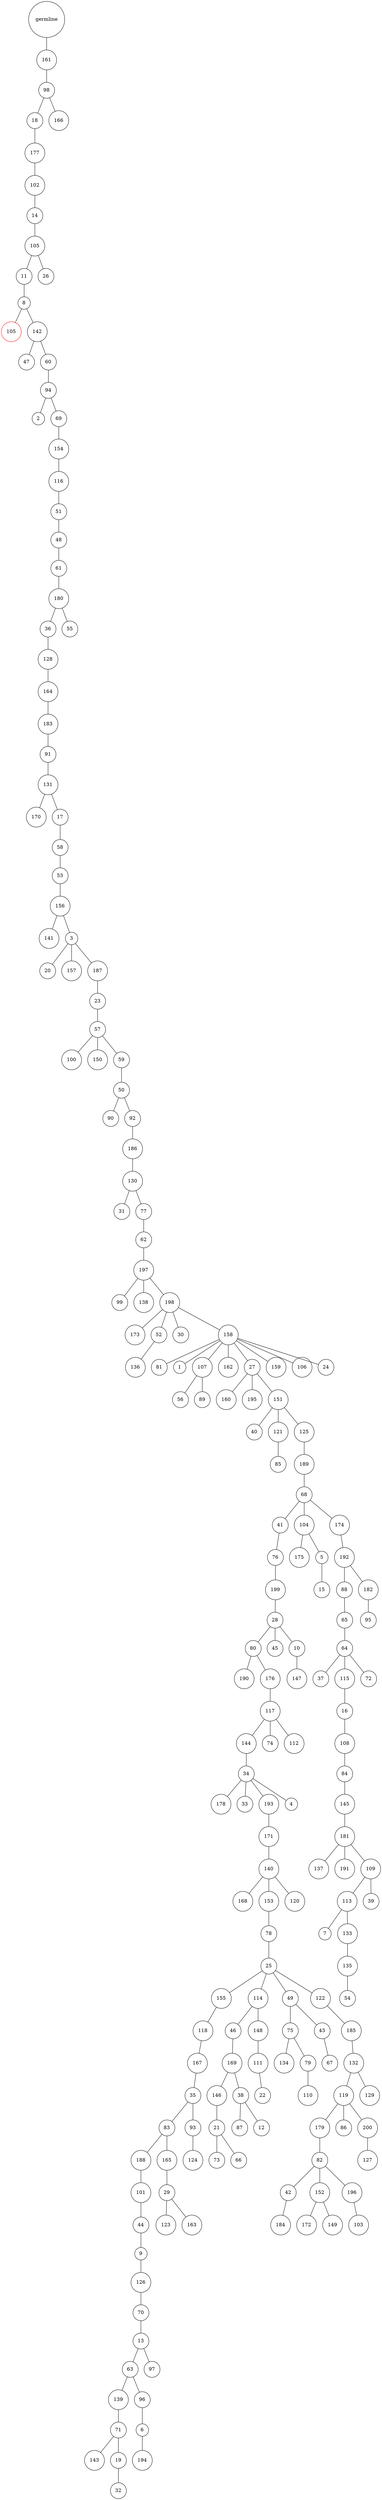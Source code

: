 graph {
	rankdir=UD;
	splines=line;
	node [shape=circle]
	"0x7fd053c51be0" [label="germline"];
	"0x7fd053c51c10" [label="161"];
	"0x7fd053c51be0" -- "0x7fd053c51c10" ;
	"0x7fd053c51c40" [label="98"];
	"0x7fd053c51c10" -- "0x7fd053c51c40" ;
	"0x7fd053c51c70" [label="18"];
	"0x7fd053c51c40" -- "0x7fd053c51c70" ;
	"0x7fd053c51ca0" [label="177"];
	"0x7fd053c51c70" -- "0x7fd053c51ca0" ;
	"0x7fd053c51cd0" [label="102"];
	"0x7fd053c51ca0" -- "0x7fd053c51cd0" ;
	"0x7fd053c51d00" [label="14"];
	"0x7fd053c51cd0" -- "0x7fd053c51d00" ;
	"0x7fd053c51d30" [label="105"];
	"0x7fd053c51d00" -- "0x7fd053c51d30" ;
	"0x7fd053c51d60" [label="11"];
	"0x7fd053c51d30" -- "0x7fd053c51d60" ;
	"0x7fd053c51d90" [label="8"];
	"0x7fd053c51d60" -- "0x7fd053c51d90" ;
	"0x7fd053c51dc0" [label="105",color="red"];
	"0x7fd053c51d90" -- "0x7fd053c51dc0" ;
	"0x7fd053c51df0" [label="142"];
	"0x7fd053c51d90" -- "0x7fd053c51df0" ;
	"0x7fd053c51e20" [label="47"];
	"0x7fd053c51df0" -- "0x7fd053c51e20" ;
	"0x7fd053c51e50" [label="60"];
	"0x7fd053c51df0" -- "0x7fd053c51e50" ;
	"0x7fd053c51e80" [label="94"];
	"0x7fd053c51e50" -- "0x7fd053c51e80" ;
	"0x7fd053c51eb0" [label="2"];
	"0x7fd053c51e80" -- "0x7fd053c51eb0" ;
	"0x7fd053c51ee0" [label="69"];
	"0x7fd053c51e80" -- "0x7fd053c51ee0" ;
	"0x7fd053c51f10" [label="154"];
	"0x7fd053c51ee0" -- "0x7fd053c51f10" ;
	"0x7fd053c51f40" [label="116"];
	"0x7fd053c51f10" -- "0x7fd053c51f40" ;
	"0x7fd053c51f70" [label="51"];
	"0x7fd053c51f40" -- "0x7fd053c51f70" ;
	"0x7fd053c51fa0" [label="48"];
	"0x7fd053c51f70" -- "0x7fd053c51fa0" ;
	"0x7fd053c51fd0" [label="61"];
	"0x7fd053c51fa0" -- "0x7fd053c51fd0" ;
	"0x7fd053c53040" [label="180"];
	"0x7fd053c51fd0" -- "0x7fd053c53040" ;
	"0x7fd053c53070" [label="36"];
	"0x7fd053c53040" -- "0x7fd053c53070" ;
	"0x7fd053c530a0" [label="128"];
	"0x7fd053c53070" -- "0x7fd053c530a0" ;
	"0x7fd053c530d0" [label="164"];
	"0x7fd053c530a0" -- "0x7fd053c530d0" ;
	"0x7fd053c53100" [label="183"];
	"0x7fd053c530d0" -- "0x7fd053c53100" ;
	"0x7fd053c53130" [label="91"];
	"0x7fd053c53100" -- "0x7fd053c53130" ;
	"0x7fd053c53160" [label="131"];
	"0x7fd053c53130" -- "0x7fd053c53160" ;
	"0x7fd053c53190" [label="170"];
	"0x7fd053c53160" -- "0x7fd053c53190" ;
	"0x7fd053c531c0" [label="17"];
	"0x7fd053c53160" -- "0x7fd053c531c0" ;
	"0x7fd053c531f0" [label="58"];
	"0x7fd053c531c0" -- "0x7fd053c531f0" ;
	"0x7fd053c53220" [label="53"];
	"0x7fd053c531f0" -- "0x7fd053c53220" ;
	"0x7fd053c53250" [label="156"];
	"0x7fd053c53220" -- "0x7fd053c53250" ;
	"0x7fd053c53280" [label="141"];
	"0x7fd053c53250" -- "0x7fd053c53280" ;
	"0x7fd053c532b0" [label="3"];
	"0x7fd053c53250" -- "0x7fd053c532b0" ;
	"0x7fd053c532e0" [label="20"];
	"0x7fd053c532b0" -- "0x7fd053c532e0" ;
	"0x7fd053c53310" [label="157"];
	"0x7fd053c532b0" -- "0x7fd053c53310" ;
	"0x7fd053c53340" [label="187"];
	"0x7fd053c532b0" -- "0x7fd053c53340" ;
	"0x7fd053c53370" [label="23"];
	"0x7fd053c53340" -- "0x7fd053c53370" ;
	"0x7fd053c533a0" [label="57"];
	"0x7fd053c53370" -- "0x7fd053c533a0" ;
	"0x7fd053c533d0" [label="100"];
	"0x7fd053c533a0" -- "0x7fd053c533d0" ;
	"0x7fd053c53400" [label="150"];
	"0x7fd053c533a0" -- "0x7fd053c53400" ;
	"0x7fd053c53430" [label="59"];
	"0x7fd053c533a0" -- "0x7fd053c53430" ;
	"0x7fd053c53460" [label="50"];
	"0x7fd053c53430" -- "0x7fd053c53460" ;
	"0x7fd053c53490" [label="90"];
	"0x7fd053c53460" -- "0x7fd053c53490" ;
	"0x7fd053c534c0" [label="92"];
	"0x7fd053c53460" -- "0x7fd053c534c0" ;
	"0x7fd053c534f0" [label="186"];
	"0x7fd053c534c0" -- "0x7fd053c534f0" ;
	"0x7fd053c53520" [label="130"];
	"0x7fd053c534f0" -- "0x7fd053c53520" ;
	"0x7fd053c53550" [label="31"];
	"0x7fd053c53520" -- "0x7fd053c53550" ;
	"0x7fd053c53580" [label="77"];
	"0x7fd053c53520" -- "0x7fd053c53580" ;
	"0x7fd053c535b0" [label="62"];
	"0x7fd053c53580" -- "0x7fd053c535b0" ;
	"0x7fd053c535e0" [label="197"];
	"0x7fd053c535b0" -- "0x7fd053c535e0" ;
	"0x7fd053c53610" [label="99"];
	"0x7fd053c535e0" -- "0x7fd053c53610" ;
	"0x7fd053c53640" [label="138"];
	"0x7fd053c535e0" -- "0x7fd053c53640" ;
	"0x7fd053c53670" [label="198"];
	"0x7fd053c535e0" -- "0x7fd053c53670" ;
	"0x7fd053c536a0" [label="173"];
	"0x7fd053c53670" -- "0x7fd053c536a0" ;
	"0x7fd053c536d0" [label="52"];
	"0x7fd053c53670" -- "0x7fd053c536d0" ;
	"0x7fd053c53700" [label="136"];
	"0x7fd053c536d0" -- "0x7fd053c53700" ;
	"0x7fd053c53730" [label="30"];
	"0x7fd053c53670" -- "0x7fd053c53730" ;
	"0x7fd053c53760" [label="158"];
	"0x7fd053c53670" -- "0x7fd053c53760" ;
	"0x7fd053c53790" [label="81"];
	"0x7fd053c53760" -- "0x7fd053c53790" ;
	"0x7fd053c537c0" [label="1"];
	"0x7fd053c53760" -- "0x7fd053c537c0" ;
	"0x7fd053c537f0" [label="107"];
	"0x7fd053c53760" -- "0x7fd053c537f0" ;
	"0x7fd053c53820" [label="56"];
	"0x7fd053c537f0" -- "0x7fd053c53820" ;
	"0x7fd053c53850" [label="89"];
	"0x7fd053c537f0" -- "0x7fd053c53850" ;
	"0x7fd053c53880" [label="162"];
	"0x7fd053c53760" -- "0x7fd053c53880" ;
	"0x7fd053c538b0" [label="27"];
	"0x7fd053c53760" -- "0x7fd053c538b0" ;
	"0x7fd053c538e0" [label="160"];
	"0x7fd053c538b0" -- "0x7fd053c538e0" ;
	"0x7fd053c53910" [label="195"];
	"0x7fd053c538b0" -- "0x7fd053c53910" ;
	"0x7fd053c53940" [label="151"];
	"0x7fd053c538b0" -- "0x7fd053c53940" ;
	"0x7fd053c53970" [label="40"];
	"0x7fd053c53940" -- "0x7fd053c53970" ;
	"0x7fd053c539a0" [label="121"];
	"0x7fd053c53940" -- "0x7fd053c539a0" ;
	"0x7fd053c539d0" [label="85"];
	"0x7fd053c539a0" -- "0x7fd053c539d0" ;
	"0x7fd053c53a00" [label="125"];
	"0x7fd053c53940" -- "0x7fd053c53a00" ;
	"0x7fd053c53a30" [label="189"];
	"0x7fd053c53a00" -- "0x7fd053c53a30" ;
	"0x7fd053c53a60" [label="68"];
	"0x7fd053c53a30" -- "0x7fd053c53a60" ;
	"0x7fd053c53a90" [label="41"];
	"0x7fd053c53a60" -- "0x7fd053c53a90" ;
	"0x7fd053c53ac0" [label="76"];
	"0x7fd053c53a90" -- "0x7fd053c53ac0" ;
	"0x7fd053c53af0" [label="199"];
	"0x7fd053c53ac0" -- "0x7fd053c53af0" ;
	"0x7fd053c53b20" [label="28"];
	"0x7fd053c53af0" -- "0x7fd053c53b20" ;
	"0x7fd053c53b50" [label="80"];
	"0x7fd053c53b20" -- "0x7fd053c53b50" ;
	"0x7fd053c53b80" [label="190"];
	"0x7fd053c53b50" -- "0x7fd053c53b80" ;
	"0x7fd053c53bb0" [label="176"];
	"0x7fd053c53b50" -- "0x7fd053c53bb0" ;
	"0x7fd053c53be0" [label="117"];
	"0x7fd053c53bb0" -- "0x7fd053c53be0" ;
	"0x7fd053c53c10" [label="144"];
	"0x7fd053c53be0" -- "0x7fd053c53c10" ;
	"0x7fd053c53c40" [label="34"];
	"0x7fd053c53c10" -- "0x7fd053c53c40" ;
	"0x7fd053c53c70" [label="178"];
	"0x7fd053c53c40" -- "0x7fd053c53c70" ;
	"0x7fd053c53ca0" [label="33"];
	"0x7fd053c53c40" -- "0x7fd053c53ca0" ;
	"0x7fd053c53cd0" [label="193"];
	"0x7fd053c53c40" -- "0x7fd053c53cd0" ;
	"0x7fd053c53d00" [label="171"];
	"0x7fd053c53cd0" -- "0x7fd053c53d00" ;
	"0x7fd053c53d30" [label="140"];
	"0x7fd053c53d00" -- "0x7fd053c53d30" ;
	"0x7fd053c53d60" [label="168"];
	"0x7fd053c53d30" -- "0x7fd053c53d60" ;
	"0x7fd053c53d90" [label="153"];
	"0x7fd053c53d30" -- "0x7fd053c53d90" ;
	"0x7fd053c53dc0" [label="78"];
	"0x7fd053c53d90" -- "0x7fd053c53dc0" ;
	"0x7fd053c53df0" [label="25"];
	"0x7fd053c53dc0" -- "0x7fd053c53df0" ;
	"0x7fd053c53e20" [label="155"];
	"0x7fd053c53df0" -- "0x7fd053c53e20" ;
	"0x7fd053c53e50" [label="118"];
	"0x7fd053c53e20" -- "0x7fd053c53e50" ;
	"0x7fd053c53e80" [label="167"];
	"0x7fd053c53e50" -- "0x7fd053c53e80" ;
	"0x7fd053c53eb0" [label="35"];
	"0x7fd053c53e80" -- "0x7fd053c53eb0" ;
	"0x7fd053c53ee0" [label="83"];
	"0x7fd053c53eb0" -- "0x7fd053c53ee0" ;
	"0x7fd053c53f10" [label="188"];
	"0x7fd053c53ee0" -- "0x7fd053c53f10" ;
	"0x7fd053c53f40" [label="101"];
	"0x7fd053c53f10" -- "0x7fd053c53f40" ;
	"0x7fd053c53f70" [label="44"];
	"0x7fd053c53f40" -- "0x7fd053c53f70" ;
	"0x7fd053c53fa0" [label="9"];
	"0x7fd053c53f70" -- "0x7fd053c53fa0" ;
	"0x7fd053c53fd0" [label="126"];
	"0x7fd053c53fa0" -- "0x7fd053c53fd0" ;
	"0x7fd053c56040" [label="70"];
	"0x7fd053c53fd0" -- "0x7fd053c56040" ;
	"0x7fd053c56070" [label="13"];
	"0x7fd053c56040" -- "0x7fd053c56070" ;
	"0x7fd053c560a0" [label="63"];
	"0x7fd053c56070" -- "0x7fd053c560a0" ;
	"0x7fd053c560d0" [label="139"];
	"0x7fd053c560a0" -- "0x7fd053c560d0" ;
	"0x7fd053c56100" [label="71"];
	"0x7fd053c560d0" -- "0x7fd053c56100" ;
	"0x7fd053c56130" [label="143"];
	"0x7fd053c56100" -- "0x7fd053c56130" ;
	"0x7fd053c56160" [label="19"];
	"0x7fd053c56100" -- "0x7fd053c56160" ;
	"0x7fd053c56190" [label="32"];
	"0x7fd053c56160" -- "0x7fd053c56190" ;
	"0x7fd053c561c0" [label="96"];
	"0x7fd053c560a0" -- "0x7fd053c561c0" ;
	"0x7fd053c561f0" [label="6"];
	"0x7fd053c561c0" -- "0x7fd053c561f0" ;
	"0x7fd053c56220" [label="194"];
	"0x7fd053c561f0" -- "0x7fd053c56220" ;
	"0x7fd053c56250" [label="97"];
	"0x7fd053c56070" -- "0x7fd053c56250" ;
	"0x7fd053c56280" [label="165"];
	"0x7fd053c53ee0" -- "0x7fd053c56280" ;
	"0x7fd053c562b0" [label="29"];
	"0x7fd053c56280" -- "0x7fd053c562b0" ;
	"0x7fd053c562e0" [label="123"];
	"0x7fd053c562b0" -- "0x7fd053c562e0" ;
	"0x7fd053c56310" [label="163"];
	"0x7fd053c562b0" -- "0x7fd053c56310" ;
	"0x7fd053c56340" [label="93"];
	"0x7fd053c53eb0" -- "0x7fd053c56340" ;
	"0x7fd053c56370" [label="124"];
	"0x7fd053c56340" -- "0x7fd053c56370" ;
	"0x7fd053c563a0" [label="114"];
	"0x7fd053c53df0" -- "0x7fd053c563a0" ;
	"0x7fd053c563d0" [label="46"];
	"0x7fd053c563a0" -- "0x7fd053c563d0" ;
	"0x7fd053c56400" [label="169"];
	"0x7fd053c563d0" -- "0x7fd053c56400" ;
	"0x7fd053c56430" [label="146"];
	"0x7fd053c56400" -- "0x7fd053c56430" ;
	"0x7fd053c56460" [label="21"];
	"0x7fd053c56430" -- "0x7fd053c56460" ;
	"0x7fd053c56490" [label="73"];
	"0x7fd053c56460" -- "0x7fd053c56490" ;
	"0x7fd053c564c0" [label="66"];
	"0x7fd053c56460" -- "0x7fd053c564c0" ;
	"0x7fd053c564f0" [label="38"];
	"0x7fd053c56400" -- "0x7fd053c564f0" ;
	"0x7fd053c56520" [label="87"];
	"0x7fd053c564f0" -- "0x7fd053c56520" ;
	"0x7fd053c56550" [label="12"];
	"0x7fd053c564f0" -- "0x7fd053c56550" ;
	"0x7fd053c56580" [label="148"];
	"0x7fd053c563a0" -- "0x7fd053c56580" ;
	"0x7fd053c565b0" [label="111"];
	"0x7fd053c56580" -- "0x7fd053c565b0" ;
	"0x7fd053c565e0" [label="22"];
	"0x7fd053c565b0" -- "0x7fd053c565e0" ;
	"0x7fd053c56610" [label="49"];
	"0x7fd053c53df0" -- "0x7fd053c56610" ;
	"0x7fd053c56640" [label="75"];
	"0x7fd053c56610" -- "0x7fd053c56640" ;
	"0x7fd053c56670" [label="134"];
	"0x7fd053c56640" -- "0x7fd053c56670" ;
	"0x7fd053c566a0" [label="79"];
	"0x7fd053c56640" -- "0x7fd053c566a0" ;
	"0x7fd053c566d0" [label="110"];
	"0x7fd053c566a0" -- "0x7fd053c566d0" ;
	"0x7fd053c56700" [label="43"];
	"0x7fd053c56610" -- "0x7fd053c56700" ;
	"0x7fd053c56730" [label="67"];
	"0x7fd053c56700" -- "0x7fd053c56730" ;
	"0x7fd053c56760" [label="122"];
	"0x7fd053c53df0" -- "0x7fd053c56760" ;
	"0x7fd053c56790" [label="185"];
	"0x7fd053c56760" -- "0x7fd053c56790" ;
	"0x7fd053c567c0" [label="132"];
	"0x7fd053c56790" -- "0x7fd053c567c0" ;
	"0x7fd053c567f0" [label="119"];
	"0x7fd053c567c0" -- "0x7fd053c567f0" ;
	"0x7fd053c56820" [label="179"];
	"0x7fd053c567f0" -- "0x7fd053c56820" ;
	"0x7fd053c56850" [label="82"];
	"0x7fd053c56820" -- "0x7fd053c56850" ;
	"0x7fd053c56880" [label="42"];
	"0x7fd053c56850" -- "0x7fd053c56880" ;
	"0x7fd053c568b0" [label="184"];
	"0x7fd053c56880" -- "0x7fd053c568b0" ;
	"0x7fd053c568e0" [label="152"];
	"0x7fd053c56850" -- "0x7fd053c568e0" ;
	"0x7fd053c56910" [label="172"];
	"0x7fd053c568e0" -- "0x7fd053c56910" ;
	"0x7fd053c56940" [label="149"];
	"0x7fd053c568e0" -- "0x7fd053c56940" ;
	"0x7fd053c56970" [label="196"];
	"0x7fd053c56850" -- "0x7fd053c56970" ;
	"0x7fd053c569a0" [label="103"];
	"0x7fd053c56970" -- "0x7fd053c569a0" ;
	"0x7fd053c569d0" [label="86"];
	"0x7fd053c567f0" -- "0x7fd053c569d0" ;
	"0x7fd053c56a00" [label="200"];
	"0x7fd053c567f0" -- "0x7fd053c56a00" ;
	"0x7fd053c56a30" [label="127"];
	"0x7fd053c56a00" -- "0x7fd053c56a30" ;
	"0x7fd053c56a60" [label="129"];
	"0x7fd053c567c0" -- "0x7fd053c56a60" ;
	"0x7fd053c56a90" [label="120"];
	"0x7fd053c53d30" -- "0x7fd053c56a90" ;
	"0x7fd053c56ac0" [label="4"];
	"0x7fd053c53c40" -- "0x7fd053c56ac0" ;
	"0x7fd053c56af0" [label="74"];
	"0x7fd053c53be0" -- "0x7fd053c56af0" ;
	"0x7fd053c56b20" [label="112"];
	"0x7fd053c53be0" -- "0x7fd053c56b20" ;
	"0x7fd053c56b50" [label="45"];
	"0x7fd053c53b20" -- "0x7fd053c56b50" ;
	"0x7fd053c56b80" [label="10"];
	"0x7fd053c53b20" -- "0x7fd053c56b80" ;
	"0x7fd053c56bb0" [label="147"];
	"0x7fd053c56b80" -- "0x7fd053c56bb0" ;
	"0x7fd053c56be0" [label="104"];
	"0x7fd053c53a60" -- "0x7fd053c56be0" ;
	"0x7fd053c56c10" [label="175"];
	"0x7fd053c56be0" -- "0x7fd053c56c10" ;
	"0x7fd053c56c40" [label="5"];
	"0x7fd053c56be0" -- "0x7fd053c56c40" ;
	"0x7fd053c56c70" [label="15"];
	"0x7fd053c56c40" -- "0x7fd053c56c70" ;
	"0x7fd053c56ca0" [label="174"];
	"0x7fd053c53a60" -- "0x7fd053c56ca0" ;
	"0x7fd053c56cd0" [label="192"];
	"0x7fd053c56ca0" -- "0x7fd053c56cd0" ;
	"0x7fd053c56d00" [label="88"];
	"0x7fd053c56cd0" -- "0x7fd053c56d00" ;
	"0x7fd053c56d30" [label="65"];
	"0x7fd053c56d00" -- "0x7fd053c56d30" ;
	"0x7fd053c56d60" [label="64"];
	"0x7fd053c56d30" -- "0x7fd053c56d60" ;
	"0x7fd053c56d90" [label="37"];
	"0x7fd053c56d60" -- "0x7fd053c56d90" ;
	"0x7fd053c56dc0" [label="115"];
	"0x7fd053c56d60" -- "0x7fd053c56dc0" ;
	"0x7fd053c56df0" [label="16"];
	"0x7fd053c56dc0" -- "0x7fd053c56df0" ;
	"0x7fd053c56e20" [label="108"];
	"0x7fd053c56df0" -- "0x7fd053c56e20" ;
	"0x7fd053c56e50" [label="84"];
	"0x7fd053c56e20" -- "0x7fd053c56e50" ;
	"0x7fd053c56e80" [label="145"];
	"0x7fd053c56e50" -- "0x7fd053c56e80" ;
	"0x7fd053c56eb0" [label="181"];
	"0x7fd053c56e80" -- "0x7fd053c56eb0" ;
	"0x7fd053c56ee0" [label="137"];
	"0x7fd053c56eb0" -- "0x7fd053c56ee0" ;
	"0x7fd053c56f10" [label="191"];
	"0x7fd053c56eb0" -- "0x7fd053c56f10" ;
	"0x7fd053c56f40" [label="109"];
	"0x7fd053c56eb0" -- "0x7fd053c56f40" ;
	"0x7fd053c56f70" [label="113"];
	"0x7fd053c56f40" -- "0x7fd053c56f70" ;
	"0x7fd053c56fa0" [label="7"];
	"0x7fd053c56f70" -- "0x7fd053c56fa0" ;
	"0x7fd053c56fd0" [label="133"];
	"0x7fd053c56f70" -- "0x7fd053c56fd0" ;
	"0x7fd053bea040" [label="135"];
	"0x7fd053c56fd0" -- "0x7fd053bea040" ;
	"0x7fd053bea070" [label="54"];
	"0x7fd053bea040" -- "0x7fd053bea070" ;
	"0x7fd053bea0a0" [label="39"];
	"0x7fd053c56f40" -- "0x7fd053bea0a0" ;
	"0x7fd053bea0d0" [label="72"];
	"0x7fd053c56d60" -- "0x7fd053bea0d0" ;
	"0x7fd053bea100" [label="182"];
	"0x7fd053c56cd0" -- "0x7fd053bea100" ;
	"0x7fd053bea130" [label="95"];
	"0x7fd053bea100" -- "0x7fd053bea130" ;
	"0x7fd053bea160" [label="159"];
	"0x7fd053c53760" -- "0x7fd053bea160" ;
	"0x7fd053bea190" [label="106"];
	"0x7fd053c53760" -- "0x7fd053bea190" ;
	"0x7fd053bea1c0" [label="24"];
	"0x7fd053c53760" -- "0x7fd053bea1c0" ;
	"0x7fd053bea1f0" [label="55"];
	"0x7fd053c53040" -- "0x7fd053bea1f0" ;
	"0x7fd053bea220" [label="26"];
	"0x7fd053c51d30" -- "0x7fd053bea220" ;
	"0x7fd053bea250" [label="166"];
	"0x7fd053c51c40" -- "0x7fd053bea250" ;
}
